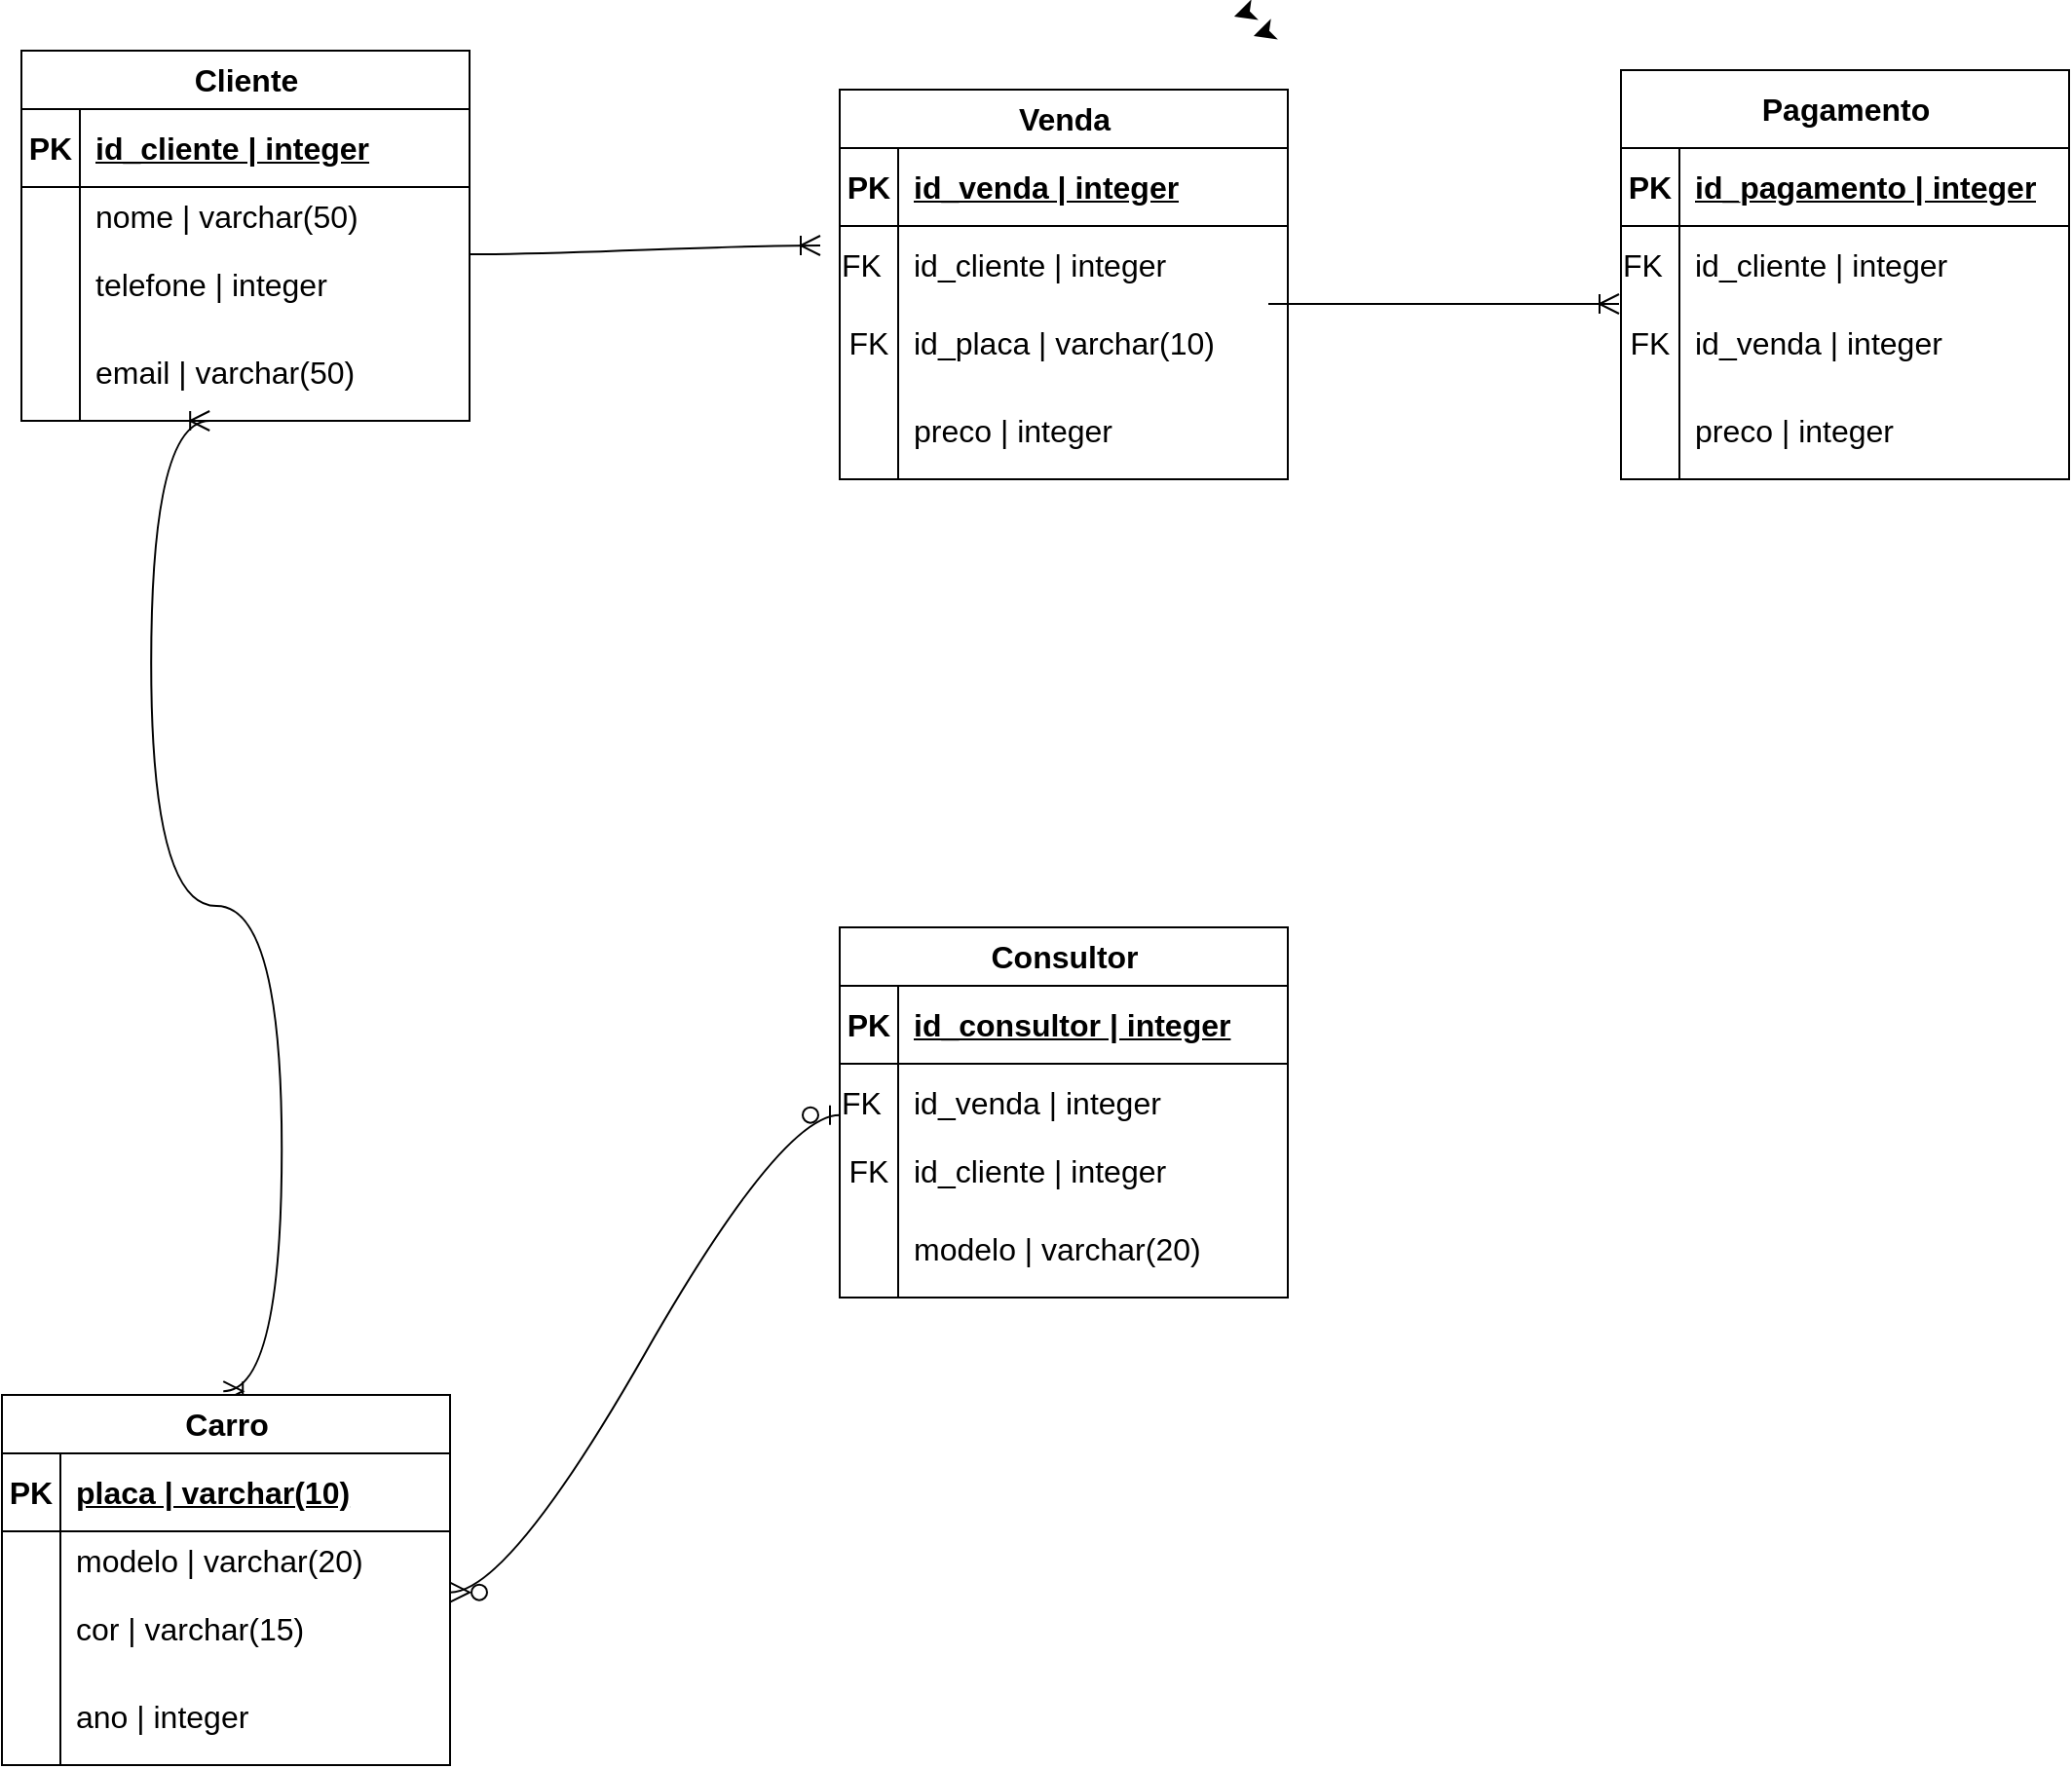 <mxfile version="21.7.5" type="github">
  <diagram name="Página-1" id="rRGmesiaLA6wSFW8W6pR">
    <mxGraphModel dx="4117" dy="1733" grid="1" gridSize="10" guides="1" tooltips="1" connect="1" arrows="1" fold="1" page="1" pageScale="1" pageWidth="827" pageHeight="1169" math="0" shadow="0">
      <root>
        <mxCell id="0" />
        <mxCell id="1" parent="0" />
        <mxCell id="6UgiBrf0VV0PQNcDh3VV-36" value="Cliente" style="shape=table;startSize=30;container=1;collapsible=1;childLayout=tableLayout;fixedRows=1;rowLines=0;fontStyle=1;align=center;resizeLast=1;html=1;fontSize=16;" vertex="1" parent="1">
          <mxGeometry x="-10" y="300" width="230" height="190" as="geometry" />
        </mxCell>
        <mxCell id="6UgiBrf0VV0PQNcDh3VV-37" value="" style="shape=tableRow;horizontal=0;startSize=0;swimlaneHead=0;swimlaneBody=0;fillColor=none;collapsible=0;dropTarget=0;points=[[0,0.5],[1,0.5]];portConstraint=eastwest;top=0;left=0;right=0;bottom=1;fontSize=16;" vertex="1" parent="6UgiBrf0VV0PQNcDh3VV-36">
          <mxGeometry y="30" width="230" height="40" as="geometry" />
        </mxCell>
        <mxCell id="6UgiBrf0VV0PQNcDh3VV-38" value="PK" style="shape=partialRectangle;connectable=0;fillColor=none;top=0;left=0;bottom=0;right=0;fontStyle=1;overflow=hidden;whiteSpace=wrap;html=1;fontSize=16;" vertex="1" parent="6UgiBrf0VV0PQNcDh3VV-37">
          <mxGeometry width="30" height="40" as="geometry">
            <mxRectangle width="30" height="40" as="alternateBounds" />
          </mxGeometry>
        </mxCell>
        <mxCell id="6UgiBrf0VV0PQNcDh3VV-39" value="id_cliente | integer" style="shape=partialRectangle;connectable=0;fillColor=none;top=0;left=0;bottom=0;right=0;align=left;spacingLeft=6;fontStyle=5;overflow=hidden;whiteSpace=wrap;html=1;fontSize=16;" vertex="1" parent="6UgiBrf0VV0PQNcDh3VV-37">
          <mxGeometry x="30" width="200" height="40" as="geometry">
            <mxRectangle width="200" height="40" as="alternateBounds" />
          </mxGeometry>
        </mxCell>
        <mxCell id="6UgiBrf0VV0PQNcDh3VV-40" value="" style="shape=tableRow;horizontal=0;startSize=0;swimlaneHead=0;swimlaneBody=0;fillColor=none;collapsible=0;dropTarget=0;points=[[0,0.5],[1,0.5]];portConstraint=eastwest;top=0;left=0;right=0;bottom=0;fontSize=16;" vertex="1" parent="6UgiBrf0VV0PQNcDh3VV-36">
          <mxGeometry y="70" width="230" height="30" as="geometry" />
        </mxCell>
        <mxCell id="6UgiBrf0VV0PQNcDh3VV-41" value="" style="shape=partialRectangle;connectable=0;fillColor=none;top=0;left=0;bottom=0;right=0;editable=1;overflow=hidden;whiteSpace=wrap;html=1;fontSize=16;" vertex="1" parent="6UgiBrf0VV0PQNcDh3VV-40">
          <mxGeometry width="30" height="30" as="geometry">
            <mxRectangle width="30" height="30" as="alternateBounds" />
          </mxGeometry>
        </mxCell>
        <mxCell id="6UgiBrf0VV0PQNcDh3VV-42" value="nome | varchar(50)" style="shape=partialRectangle;connectable=0;fillColor=none;top=0;left=0;bottom=0;right=0;align=left;spacingLeft=6;overflow=hidden;whiteSpace=wrap;html=1;fontSize=16;" vertex="1" parent="6UgiBrf0VV0PQNcDh3VV-40">
          <mxGeometry x="30" width="200" height="30" as="geometry">
            <mxRectangle width="200" height="30" as="alternateBounds" />
          </mxGeometry>
        </mxCell>
        <mxCell id="6UgiBrf0VV0PQNcDh3VV-43" value="" style="shape=tableRow;horizontal=0;startSize=0;swimlaneHead=0;swimlaneBody=0;fillColor=none;collapsible=0;dropTarget=0;points=[[0,0.5],[1,0.5]];portConstraint=eastwest;top=0;left=0;right=0;bottom=0;fontSize=16;" vertex="1" parent="6UgiBrf0VV0PQNcDh3VV-36">
          <mxGeometry y="100" width="230" height="40" as="geometry" />
        </mxCell>
        <mxCell id="6UgiBrf0VV0PQNcDh3VV-44" value="" style="shape=partialRectangle;connectable=0;fillColor=none;top=0;left=0;bottom=0;right=0;editable=1;overflow=hidden;whiteSpace=wrap;html=1;fontSize=16;" vertex="1" parent="6UgiBrf0VV0PQNcDh3VV-43">
          <mxGeometry width="30" height="40" as="geometry">
            <mxRectangle width="30" height="40" as="alternateBounds" />
          </mxGeometry>
        </mxCell>
        <mxCell id="6UgiBrf0VV0PQNcDh3VV-45" value="telefone | integer" style="shape=partialRectangle;connectable=0;fillColor=none;top=0;left=0;bottom=0;right=0;align=left;spacingLeft=6;overflow=hidden;whiteSpace=wrap;html=1;fontSize=16;" vertex="1" parent="6UgiBrf0VV0PQNcDh3VV-43">
          <mxGeometry x="30" width="200" height="40" as="geometry">
            <mxRectangle width="200" height="40" as="alternateBounds" />
          </mxGeometry>
        </mxCell>
        <mxCell id="6UgiBrf0VV0PQNcDh3VV-46" value="" style="shape=tableRow;horizontal=0;startSize=0;swimlaneHead=0;swimlaneBody=0;fillColor=none;collapsible=0;dropTarget=0;points=[[0,0.5],[1,0.5]];portConstraint=eastwest;top=0;left=0;right=0;bottom=0;fontSize=16;" vertex="1" parent="6UgiBrf0VV0PQNcDh3VV-36">
          <mxGeometry y="140" width="230" height="50" as="geometry" />
        </mxCell>
        <mxCell id="6UgiBrf0VV0PQNcDh3VV-47" value="" style="shape=partialRectangle;connectable=0;fillColor=none;top=0;left=0;bottom=0;right=0;editable=1;overflow=hidden;whiteSpace=wrap;html=1;fontSize=16;" vertex="1" parent="6UgiBrf0VV0PQNcDh3VV-46">
          <mxGeometry width="30" height="50" as="geometry">
            <mxRectangle width="30" height="50" as="alternateBounds" />
          </mxGeometry>
        </mxCell>
        <mxCell id="6UgiBrf0VV0PQNcDh3VV-48" value="email | varchar(50)" style="shape=partialRectangle;connectable=0;fillColor=none;top=0;left=0;bottom=0;right=0;align=left;spacingLeft=6;overflow=hidden;whiteSpace=wrap;html=1;fontSize=16;" vertex="1" parent="6UgiBrf0VV0PQNcDh3VV-46">
          <mxGeometry x="30" width="200" height="50" as="geometry">
            <mxRectangle width="200" height="50" as="alternateBounds" />
          </mxGeometry>
        </mxCell>
        <mxCell id="6UgiBrf0VV0PQNcDh3VV-51" style="edgeStyle=none;curved=1;rounded=0;orthogonalLoop=1;jettySize=auto;html=1;exitX=0.75;exitY=0;exitDx=0;exitDy=0;entryX=0.703;entryY=0.021;entryDx=0;entryDy=0;entryPerimeter=0;fontSize=12;startSize=8;endSize=8;" edge="1" parent="1">
          <mxGeometry relative="1" as="geometry">
            <mxPoint x="620.0" y="280" as="sourcePoint" />
            <mxPoint x="612.48" y="282.52" as="targetPoint" />
          </mxGeometry>
        </mxCell>
        <mxCell id="6UgiBrf0VV0PQNcDh3VV-53" value="" style="edgeStyle=entityRelationEdgeStyle;fontSize=12;html=1;endArrow=ERoneToMany;rounded=0;startSize=8;endSize=8;curved=1;exitX=1.001;exitY=0.114;exitDx=0;exitDy=0;exitPerimeter=0;" edge="1" parent="1" source="6UgiBrf0VV0PQNcDh3VV-43">
          <mxGeometry width="100" height="100" relative="1" as="geometry">
            <mxPoint x="340" y="685" as="sourcePoint" />
            <mxPoint x="400" y="400" as="targetPoint" />
          </mxGeometry>
        </mxCell>
        <mxCell id="6UgiBrf0VV0PQNcDh3VV-54" value="" style="edgeStyle=entityRelationEdgeStyle;fontSize=12;html=1;endArrow=ERoneToMany;rounded=0;startSize=8;endSize=8;curved=1;" edge="1" parent="1">
          <mxGeometry width="100" height="100" relative="1" as="geometry">
            <mxPoint x="630" y="430" as="sourcePoint" />
            <mxPoint x="810" y="430" as="targetPoint" />
            <Array as="points">
              <mxPoint x="680" y="460" />
              <mxPoint x="770" y="400" />
              <mxPoint x="780" y="370" />
              <mxPoint x="830" y="190" />
            </Array>
          </mxGeometry>
        </mxCell>
        <mxCell id="6UgiBrf0VV0PQNcDh3VV-55" value="Consultor" style="shape=table;startSize=30;container=1;collapsible=1;childLayout=tableLayout;fixedRows=1;rowLines=0;fontStyle=1;align=center;resizeLast=1;html=1;fontSize=16;" vertex="1" parent="1">
          <mxGeometry x="410" y="750" width="230" height="190" as="geometry" />
        </mxCell>
        <mxCell id="6UgiBrf0VV0PQNcDh3VV-56" value="" style="shape=tableRow;horizontal=0;startSize=0;swimlaneHead=0;swimlaneBody=0;fillColor=none;collapsible=0;dropTarget=0;points=[[0,0.5],[1,0.5]];portConstraint=eastwest;top=0;left=0;right=0;bottom=1;fontSize=16;" vertex="1" parent="6UgiBrf0VV0PQNcDh3VV-55">
          <mxGeometry y="30" width="230" height="40" as="geometry" />
        </mxCell>
        <mxCell id="6UgiBrf0VV0PQNcDh3VV-57" value="PK" style="shape=partialRectangle;connectable=0;fillColor=none;top=0;left=0;bottom=0;right=0;fontStyle=1;overflow=hidden;whiteSpace=wrap;html=1;fontSize=16;" vertex="1" parent="6UgiBrf0VV0PQNcDh3VV-56">
          <mxGeometry width="30" height="40" as="geometry">
            <mxRectangle width="30" height="40" as="alternateBounds" />
          </mxGeometry>
        </mxCell>
        <mxCell id="6UgiBrf0VV0PQNcDh3VV-58" value="id_consultor | integer" style="shape=partialRectangle;connectable=0;fillColor=none;top=0;left=0;bottom=0;right=0;align=left;spacingLeft=6;fontStyle=5;overflow=hidden;whiteSpace=wrap;html=1;fontSize=16;" vertex="1" parent="6UgiBrf0VV0PQNcDh3VV-56">
          <mxGeometry x="30" width="200" height="40" as="geometry">
            <mxRectangle width="200" height="40" as="alternateBounds" />
          </mxGeometry>
        </mxCell>
        <mxCell id="6UgiBrf0VV0PQNcDh3VV-59" value="" style="shape=tableRow;horizontal=0;startSize=0;swimlaneHead=0;swimlaneBody=0;fillColor=none;collapsible=0;dropTarget=0;points=[[0,0.5],[1,0.5]];portConstraint=eastwest;top=0;left=0;right=0;bottom=0;fontSize=16;" vertex="1" parent="6UgiBrf0VV0PQNcDh3VV-55">
          <mxGeometry y="70" width="230" height="40" as="geometry" />
        </mxCell>
        <mxCell id="6UgiBrf0VV0PQNcDh3VV-60" value="FK&lt;span style=&quot;white-space: pre;&quot;&gt;&#x9;&lt;/span&gt;&lt;br&gt;" style="shape=partialRectangle;connectable=0;fillColor=none;top=0;left=0;bottom=0;right=0;editable=1;overflow=hidden;whiteSpace=wrap;html=1;fontSize=16;" vertex="1" parent="6UgiBrf0VV0PQNcDh3VV-59">
          <mxGeometry width="30" height="40" as="geometry">
            <mxRectangle width="30" height="40" as="alternateBounds" />
          </mxGeometry>
        </mxCell>
        <mxCell id="6UgiBrf0VV0PQNcDh3VV-61" value="id_venda | integer" style="shape=partialRectangle;connectable=0;fillColor=none;top=0;left=0;bottom=0;right=0;align=left;spacingLeft=6;overflow=hidden;whiteSpace=wrap;html=1;fontSize=16;" vertex="1" parent="6UgiBrf0VV0PQNcDh3VV-59">
          <mxGeometry x="30" width="200" height="40" as="geometry">
            <mxRectangle width="200" height="40" as="alternateBounds" />
          </mxGeometry>
        </mxCell>
        <mxCell id="6UgiBrf0VV0PQNcDh3VV-62" value="" style="shape=tableRow;horizontal=0;startSize=0;swimlaneHead=0;swimlaneBody=0;fillColor=none;collapsible=0;dropTarget=0;points=[[0,0.5],[1,0.5]];portConstraint=eastwest;top=0;left=0;right=0;bottom=0;fontSize=16;" vertex="1" parent="6UgiBrf0VV0PQNcDh3VV-55">
          <mxGeometry y="110" width="230" height="30" as="geometry" />
        </mxCell>
        <mxCell id="6UgiBrf0VV0PQNcDh3VV-63" value="FK" style="shape=partialRectangle;connectable=0;fillColor=none;top=0;left=0;bottom=0;right=0;editable=1;overflow=hidden;whiteSpace=wrap;html=1;fontSize=16;" vertex="1" parent="6UgiBrf0VV0PQNcDh3VV-62">
          <mxGeometry width="30" height="30" as="geometry">
            <mxRectangle width="30" height="30" as="alternateBounds" />
          </mxGeometry>
        </mxCell>
        <mxCell id="6UgiBrf0VV0PQNcDh3VV-64" value="id_cliente | integer" style="shape=partialRectangle;connectable=0;fillColor=none;top=0;left=0;bottom=0;right=0;align=left;spacingLeft=6;overflow=hidden;whiteSpace=wrap;html=1;fontSize=16;" vertex="1" parent="6UgiBrf0VV0PQNcDh3VV-62">
          <mxGeometry x="30" width="200" height="30" as="geometry">
            <mxRectangle width="200" height="30" as="alternateBounds" />
          </mxGeometry>
        </mxCell>
        <mxCell id="6UgiBrf0VV0PQNcDh3VV-65" value="" style="shape=tableRow;horizontal=0;startSize=0;swimlaneHead=0;swimlaneBody=0;fillColor=none;collapsible=0;dropTarget=0;points=[[0,0.5],[1,0.5]];portConstraint=eastwest;top=0;left=0;right=0;bottom=0;fontSize=16;" vertex="1" parent="6UgiBrf0VV0PQNcDh3VV-55">
          <mxGeometry y="140" width="230" height="50" as="geometry" />
        </mxCell>
        <mxCell id="6UgiBrf0VV0PQNcDh3VV-66" value="" style="shape=partialRectangle;connectable=0;fillColor=none;top=0;left=0;bottom=0;right=0;editable=1;overflow=hidden;whiteSpace=wrap;html=1;fontSize=16;" vertex="1" parent="6UgiBrf0VV0PQNcDh3VV-65">
          <mxGeometry width="30" height="50" as="geometry">
            <mxRectangle width="30" height="50" as="alternateBounds" />
          </mxGeometry>
        </mxCell>
        <mxCell id="6UgiBrf0VV0PQNcDh3VV-67" value="modelo | varchar(20)" style="shape=partialRectangle;connectable=0;fillColor=none;top=0;left=0;bottom=0;right=0;align=left;spacingLeft=6;overflow=hidden;whiteSpace=wrap;html=1;fontSize=16;" vertex="1" parent="6UgiBrf0VV0PQNcDh3VV-65">
          <mxGeometry x="30" width="200" height="50" as="geometry">
            <mxRectangle width="200" height="50" as="alternateBounds" />
          </mxGeometry>
        </mxCell>
        <mxCell id="6UgiBrf0VV0PQNcDh3VV-69" style="edgeStyle=none;curved=1;rounded=0;orthogonalLoop=1;jettySize=auto;html=1;exitX=0.75;exitY=0;exitDx=0;exitDy=0;entryX=0.703;entryY=0.021;entryDx=0;entryDy=0;entryPerimeter=0;fontSize=12;startSize=8;endSize=8;" edge="1" parent="1">
          <mxGeometry relative="1" as="geometry">
            <mxPoint x="630.0" y="290" as="sourcePoint" />
            <mxPoint x="622.48" y="292.52" as="targetPoint" />
          </mxGeometry>
        </mxCell>
        <mxCell id="6UgiBrf0VV0PQNcDh3VV-70" value="Pagamento" style="shape=table;startSize=40;container=1;collapsible=1;childLayout=tableLayout;fixedRows=1;rowLines=0;fontStyle=1;align=center;resizeLast=1;html=1;fontSize=16;" vertex="1" parent="1">
          <mxGeometry x="811" y="310" width="230" height="210" as="geometry" />
        </mxCell>
        <mxCell id="6UgiBrf0VV0PQNcDh3VV-71" value="" style="shape=tableRow;horizontal=0;startSize=0;swimlaneHead=0;swimlaneBody=0;fillColor=none;collapsible=0;dropTarget=0;points=[[0,0.5],[1,0.5]];portConstraint=eastwest;top=0;left=0;right=0;bottom=1;fontSize=16;" vertex="1" parent="6UgiBrf0VV0PQNcDh3VV-70">
          <mxGeometry y="40" width="230" height="40" as="geometry" />
        </mxCell>
        <mxCell id="6UgiBrf0VV0PQNcDh3VV-72" value="PK" style="shape=partialRectangle;connectable=0;fillColor=none;top=0;left=0;bottom=0;right=0;fontStyle=1;overflow=hidden;whiteSpace=wrap;html=1;fontSize=16;" vertex="1" parent="6UgiBrf0VV0PQNcDh3VV-71">
          <mxGeometry width="30" height="40" as="geometry">
            <mxRectangle width="30" height="40" as="alternateBounds" />
          </mxGeometry>
        </mxCell>
        <mxCell id="6UgiBrf0VV0PQNcDh3VV-73" value="id_pagamento | integer" style="shape=partialRectangle;connectable=0;fillColor=none;top=0;left=0;bottom=0;right=0;align=left;spacingLeft=6;fontStyle=5;overflow=hidden;whiteSpace=wrap;html=1;fontSize=16;" vertex="1" parent="6UgiBrf0VV0PQNcDh3VV-71">
          <mxGeometry x="30" width="200" height="40" as="geometry">
            <mxRectangle width="200" height="40" as="alternateBounds" />
          </mxGeometry>
        </mxCell>
        <mxCell id="6UgiBrf0VV0PQNcDh3VV-74" value="" style="shape=tableRow;horizontal=0;startSize=0;swimlaneHead=0;swimlaneBody=0;fillColor=none;collapsible=0;dropTarget=0;points=[[0,0.5],[1,0.5]];portConstraint=eastwest;top=0;left=0;right=0;bottom=0;fontSize=16;" vertex="1" parent="6UgiBrf0VV0PQNcDh3VV-70">
          <mxGeometry y="80" width="230" height="40" as="geometry" />
        </mxCell>
        <mxCell id="6UgiBrf0VV0PQNcDh3VV-75" value="FK&lt;span style=&quot;white-space: pre;&quot;&gt;&#x9;&lt;/span&gt;&lt;br&gt;" style="shape=partialRectangle;connectable=0;fillColor=none;top=0;left=0;bottom=0;right=0;editable=1;overflow=hidden;whiteSpace=wrap;html=1;fontSize=16;" vertex="1" parent="6UgiBrf0VV0PQNcDh3VV-74">
          <mxGeometry width="30" height="40" as="geometry">
            <mxRectangle width="30" height="40" as="alternateBounds" />
          </mxGeometry>
        </mxCell>
        <mxCell id="6UgiBrf0VV0PQNcDh3VV-76" value="id_cliente | integer" style="shape=partialRectangle;connectable=0;fillColor=none;top=0;left=0;bottom=0;right=0;align=left;spacingLeft=6;overflow=hidden;whiteSpace=wrap;html=1;fontSize=16;" vertex="1" parent="6UgiBrf0VV0PQNcDh3VV-74">
          <mxGeometry x="30" width="200" height="40" as="geometry">
            <mxRectangle width="200" height="40" as="alternateBounds" />
          </mxGeometry>
        </mxCell>
        <mxCell id="6UgiBrf0VV0PQNcDh3VV-77" value="" style="shape=tableRow;horizontal=0;startSize=0;swimlaneHead=0;swimlaneBody=0;fillColor=none;collapsible=0;dropTarget=0;points=[[0,0.5],[1,0.5]];portConstraint=eastwest;top=0;left=0;right=0;bottom=0;fontSize=16;" vertex="1" parent="6UgiBrf0VV0PQNcDh3VV-70">
          <mxGeometry y="120" width="230" height="40" as="geometry" />
        </mxCell>
        <mxCell id="6UgiBrf0VV0PQNcDh3VV-78" value="FK" style="shape=partialRectangle;connectable=0;fillColor=none;top=0;left=0;bottom=0;right=0;editable=1;overflow=hidden;whiteSpace=wrap;html=1;fontSize=16;" vertex="1" parent="6UgiBrf0VV0PQNcDh3VV-77">
          <mxGeometry width="30" height="40" as="geometry">
            <mxRectangle width="30" height="40" as="alternateBounds" />
          </mxGeometry>
        </mxCell>
        <mxCell id="6UgiBrf0VV0PQNcDh3VV-79" value="id_venda | integer" style="shape=partialRectangle;connectable=0;fillColor=none;top=0;left=0;bottom=0;right=0;align=left;spacingLeft=6;overflow=hidden;whiteSpace=wrap;html=1;fontSize=16;" vertex="1" parent="6UgiBrf0VV0PQNcDh3VV-77">
          <mxGeometry x="30" width="200" height="40" as="geometry">
            <mxRectangle width="200" height="40" as="alternateBounds" />
          </mxGeometry>
        </mxCell>
        <mxCell id="6UgiBrf0VV0PQNcDh3VV-80" value="" style="shape=tableRow;horizontal=0;startSize=0;swimlaneHead=0;swimlaneBody=0;fillColor=none;collapsible=0;dropTarget=0;points=[[0,0.5],[1,0.5]];portConstraint=eastwest;top=0;left=0;right=0;bottom=0;fontSize=16;" vertex="1" parent="6UgiBrf0VV0PQNcDh3VV-70">
          <mxGeometry y="160" width="230" height="50" as="geometry" />
        </mxCell>
        <mxCell id="6UgiBrf0VV0PQNcDh3VV-81" value="" style="shape=partialRectangle;connectable=0;fillColor=none;top=0;left=0;bottom=0;right=0;editable=1;overflow=hidden;whiteSpace=wrap;html=1;fontSize=16;" vertex="1" parent="6UgiBrf0VV0PQNcDh3VV-80">
          <mxGeometry width="30" height="50" as="geometry">
            <mxRectangle width="30" height="50" as="alternateBounds" />
          </mxGeometry>
        </mxCell>
        <mxCell id="6UgiBrf0VV0PQNcDh3VV-82" value="preco | integer" style="shape=partialRectangle;connectable=0;fillColor=none;top=0;left=0;bottom=0;right=0;align=left;spacingLeft=6;overflow=hidden;whiteSpace=wrap;html=1;fontSize=16;" vertex="1" parent="6UgiBrf0VV0PQNcDh3VV-80">
          <mxGeometry x="30" width="200" height="50" as="geometry">
            <mxRectangle width="200" height="50" as="alternateBounds" />
          </mxGeometry>
        </mxCell>
        <mxCell id="6UgiBrf0VV0PQNcDh3VV-85" value="" style="edgeStyle=entityRelationEdgeStyle;fontSize=12;html=1;endArrow=ERoneToMany;startArrow=ERoneToMany;rounded=0;startSize=8;endSize=8;curved=1;entryX=0.42;entryY=1.208;entryDx=0;entryDy=0;entryPerimeter=0;exitX=0.494;exitY=-0.01;exitDx=0;exitDy=0;exitPerimeter=0;" edge="1" parent="1" source="6UgiBrf0VV0PQNcDh3VV-98">
          <mxGeometry width="100" height="100" relative="1" as="geometry">
            <mxPoint x="90" y="970" as="sourcePoint" />
            <mxPoint x="86.6" y="490.0" as="targetPoint" />
            <Array as="points">
              <mxPoint x="210" y="960" />
              <mxPoint x="100" y="990" />
              <mxPoint x="210.8" y="700.9" />
              <mxPoint x="170.8" y="590.9" />
              <mxPoint x="171" y="593.62" />
              <mxPoint x="164.65" y="597.95" />
              <mxPoint x="170.8" y="620.9" />
              <mxPoint x="170.8" y="610.9" />
            </Array>
          </mxGeometry>
        </mxCell>
        <mxCell id="6UgiBrf0VV0PQNcDh3VV-98" value="Carro" style="shape=table;startSize=30;container=1;collapsible=1;childLayout=tableLayout;fixedRows=1;rowLines=0;fontStyle=1;align=center;resizeLast=1;html=1;fontSize=16;" vertex="1" parent="1">
          <mxGeometry x="-20" y="990" width="230" height="190" as="geometry" />
        </mxCell>
        <mxCell id="6UgiBrf0VV0PQNcDh3VV-99" value="" style="shape=tableRow;horizontal=0;startSize=0;swimlaneHead=0;swimlaneBody=0;fillColor=none;collapsible=0;dropTarget=0;points=[[0,0.5],[1,0.5]];portConstraint=eastwest;top=0;left=0;right=0;bottom=1;fontSize=16;" vertex="1" parent="6UgiBrf0VV0PQNcDh3VV-98">
          <mxGeometry y="30" width="230" height="40" as="geometry" />
        </mxCell>
        <mxCell id="6UgiBrf0VV0PQNcDh3VV-100" value="PK" style="shape=partialRectangle;connectable=0;fillColor=none;top=0;left=0;bottom=0;right=0;fontStyle=1;overflow=hidden;whiteSpace=wrap;html=1;fontSize=16;" vertex="1" parent="6UgiBrf0VV0PQNcDh3VV-99">
          <mxGeometry width="30" height="40" as="geometry">
            <mxRectangle width="30" height="40" as="alternateBounds" />
          </mxGeometry>
        </mxCell>
        <mxCell id="6UgiBrf0VV0PQNcDh3VV-101" value="placa | varchar(10)" style="shape=partialRectangle;connectable=0;fillColor=none;top=0;left=0;bottom=0;right=0;align=left;spacingLeft=6;fontStyle=5;overflow=hidden;whiteSpace=wrap;html=1;fontSize=16;" vertex="1" parent="6UgiBrf0VV0PQNcDh3VV-99">
          <mxGeometry x="30" width="200" height="40" as="geometry">
            <mxRectangle width="200" height="40" as="alternateBounds" />
          </mxGeometry>
        </mxCell>
        <mxCell id="6UgiBrf0VV0PQNcDh3VV-102" value="" style="shape=tableRow;horizontal=0;startSize=0;swimlaneHead=0;swimlaneBody=0;fillColor=none;collapsible=0;dropTarget=0;points=[[0,0.5],[1,0.5]];portConstraint=eastwest;top=0;left=0;right=0;bottom=0;fontSize=16;" vertex="1" parent="6UgiBrf0VV0PQNcDh3VV-98">
          <mxGeometry y="70" width="230" height="30" as="geometry" />
        </mxCell>
        <mxCell id="6UgiBrf0VV0PQNcDh3VV-103" value="" style="shape=partialRectangle;connectable=0;fillColor=none;top=0;left=0;bottom=0;right=0;editable=1;overflow=hidden;whiteSpace=wrap;html=1;fontSize=16;" vertex="1" parent="6UgiBrf0VV0PQNcDh3VV-102">
          <mxGeometry width="30" height="30" as="geometry">
            <mxRectangle width="30" height="30" as="alternateBounds" />
          </mxGeometry>
        </mxCell>
        <mxCell id="6UgiBrf0VV0PQNcDh3VV-104" value="modelo | varchar(20)" style="shape=partialRectangle;connectable=0;fillColor=none;top=0;left=0;bottom=0;right=0;align=left;spacingLeft=6;overflow=hidden;whiteSpace=wrap;html=1;fontSize=16;" vertex="1" parent="6UgiBrf0VV0PQNcDh3VV-102">
          <mxGeometry x="30" width="200" height="30" as="geometry">
            <mxRectangle width="200" height="30" as="alternateBounds" />
          </mxGeometry>
        </mxCell>
        <mxCell id="6UgiBrf0VV0PQNcDh3VV-105" value="" style="shape=tableRow;horizontal=0;startSize=0;swimlaneHead=0;swimlaneBody=0;fillColor=none;collapsible=0;dropTarget=0;points=[[0,0.5],[1,0.5]];portConstraint=eastwest;top=0;left=0;right=0;bottom=0;fontSize=16;" vertex="1" parent="6UgiBrf0VV0PQNcDh3VV-98">
          <mxGeometry y="100" width="230" height="40" as="geometry" />
        </mxCell>
        <mxCell id="6UgiBrf0VV0PQNcDh3VV-106" value="" style="shape=partialRectangle;connectable=0;fillColor=none;top=0;left=0;bottom=0;right=0;editable=1;overflow=hidden;whiteSpace=wrap;html=1;fontSize=16;" vertex="1" parent="6UgiBrf0VV0PQNcDh3VV-105">
          <mxGeometry width="30" height="40" as="geometry">
            <mxRectangle width="30" height="40" as="alternateBounds" />
          </mxGeometry>
        </mxCell>
        <mxCell id="6UgiBrf0VV0PQNcDh3VV-107" value="cor | varchar(15)" style="shape=partialRectangle;connectable=0;fillColor=none;top=0;left=0;bottom=0;right=0;align=left;spacingLeft=6;overflow=hidden;whiteSpace=wrap;html=1;fontSize=16;" vertex="1" parent="6UgiBrf0VV0PQNcDh3VV-105">
          <mxGeometry x="30" width="200" height="40" as="geometry">
            <mxRectangle width="200" height="40" as="alternateBounds" />
          </mxGeometry>
        </mxCell>
        <mxCell id="6UgiBrf0VV0PQNcDh3VV-108" value="" style="shape=tableRow;horizontal=0;startSize=0;swimlaneHead=0;swimlaneBody=0;fillColor=none;collapsible=0;dropTarget=0;points=[[0,0.5],[1,0.5]];portConstraint=eastwest;top=0;left=0;right=0;bottom=0;fontSize=16;" vertex="1" parent="6UgiBrf0VV0PQNcDh3VV-98">
          <mxGeometry y="140" width="230" height="50" as="geometry" />
        </mxCell>
        <mxCell id="6UgiBrf0VV0PQNcDh3VV-109" value="" style="shape=partialRectangle;connectable=0;fillColor=none;top=0;left=0;bottom=0;right=0;editable=1;overflow=hidden;whiteSpace=wrap;html=1;fontSize=16;" vertex="1" parent="6UgiBrf0VV0PQNcDh3VV-108">
          <mxGeometry width="30" height="50" as="geometry">
            <mxRectangle width="30" height="50" as="alternateBounds" />
          </mxGeometry>
        </mxCell>
        <mxCell id="6UgiBrf0VV0PQNcDh3VV-110" value="ano | integer" style="shape=partialRectangle;connectable=0;fillColor=none;top=0;left=0;bottom=0;right=0;align=left;spacingLeft=6;overflow=hidden;whiteSpace=wrap;html=1;fontSize=16;" vertex="1" parent="6UgiBrf0VV0PQNcDh3VV-108">
          <mxGeometry x="30" width="200" height="50" as="geometry">
            <mxRectangle width="200" height="50" as="alternateBounds" />
          </mxGeometry>
        </mxCell>
        <mxCell id="6UgiBrf0VV0PQNcDh3VV-112" value="Venda" style="shape=table;startSize=30;container=1;collapsible=1;childLayout=tableLayout;fixedRows=1;rowLines=0;fontStyle=1;align=center;resizeLast=1;html=1;fontSize=16;" vertex="1" parent="1">
          <mxGeometry x="410" y="320" width="230" height="200" as="geometry" />
        </mxCell>
        <mxCell id="6UgiBrf0VV0PQNcDh3VV-113" value="" style="shape=tableRow;horizontal=0;startSize=0;swimlaneHead=0;swimlaneBody=0;fillColor=none;collapsible=0;dropTarget=0;points=[[0,0.5],[1,0.5]];portConstraint=eastwest;top=0;left=0;right=0;bottom=1;fontSize=16;" vertex="1" parent="6UgiBrf0VV0PQNcDh3VV-112">
          <mxGeometry y="30" width="230" height="40" as="geometry" />
        </mxCell>
        <mxCell id="6UgiBrf0VV0PQNcDh3VV-114" value="PK" style="shape=partialRectangle;connectable=0;fillColor=none;top=0;left=0;bottom=0;right=0;fontStyle=1;overflow=hidden;whiteSpace=wrap;html=1;fontSize=16;" vertex="1" parent="6UgiBrf0VV0PQNcDh3VV-113">
          <mxGeometry width="30" height="40" as="geometry">
            <mxRectangle width="30" height="40" as="alternateBounds" />
          </mxGeometry>
        </mxCell>
        <mxCell id="6UgiBrf0VV0PQNcDh3VV-115" value="id_venda | integer" style="shape=partialRectangle;connectable=0;fillColor=none;top=0;left=0;bottom=0;right=0;align=left;spacingLeft=6;fontStyle=5;overflow=hidden;whiteSpace=wrap;html=1;fontSize=16;" vertex="1" parent="6UgiBrf0VV0PQNcDh3VV-113">
          <mxGeometry x="30" width="200" height="40" as="geometry">
            <mxRectangle width="200" height="40" as="alternateBounds" />
          </mxGeometry>
        </mxCell>
        <mxCell id="6UgiBrf0VV0PQNcDh3VV-116" value="" style="shape=tableRow;horizontal=0;startSize=0;swimlaneHead=0;swimlaneBody=0;fillColor=none;collapsible=0;dropTarget=0;points=[[0,0.5],[1,0.5]];portConstraint=eastwest;top=0;left=0;right=0;bottom=0;fontSize=16;" vertex="1" parent="6UgiBrf0VV0PQNcDh3VV-112">
          <mxGeometry y="70" width="230" height="40" as="geometry" />
        </mxCell>
        <mxCell id="6UgiBrf0VV0PQNcDh3VV-117" value="FK&lt;span style=&quot;white-space: pre;&quot;&gt;&#x9;&lt;/span&gt;&lt;br&gt;" style="shape=partialRectangle;connectable=0;fillColor=none;top=0;left=0;bottom=0;right=0;editable=1;overflow=hidden;whiteSpace=wrap;html=1;fontSize=16;" vertex="1" parent="6UgiBrf0VV0PQNcDh3VV-116">
          <mxGeometry width="30" height="40" as="geometry">
            <mxRectangle width="30" height="40" as="alternateBounds" />
          </mxGeometry>
        </mxCell>
        <mxCell id="6UgiBrf0VV0PQNcDh3VV-118" value="id_cliente | integer" style="shape=partialRectangle;connectable=0;fillColor=none;top=0;left=0;bottom=0;right=0;align=left;spacingLeft=6;overflow=hidden;whiteSpace=wrap;html=1;fontSize=16;" vertex="1" parent="6UgiBrf0VV0PQNcDh3VV-116">
          <mxGeometry x="30" width="200" height="40" as="geometry">
            <mxRectangle width="200" height="40" as="alternateBounds" />
          </mxGeometry>
        </mxCell>
        <mxCell id="6UgiBrf0VV0PQNcDh3VV-119" value="" style="shape=tableRow;horizontal=0;startSize=0;swimlaneHead=0;swimlaneBody=0;fillColor=none;collapsible=0;dropTarget=0;points=[[0,0.5],[1,0.5]];portConstraint=eastwest;top=0;left=0;right=0;bottom=0;fontSize=16;" vertex="1" parent="6UgiBrf0VV0PQNcDh3VV-112">
          <mxGeometry y="110" width="230" height="40" as="geometry" />
        </mxCell>
        <mxCell id="6UgiBrf0VV0PQNcDh3VV-120" value="FK" style="shape=partialRectangle;connectable=0;fillColor=none;top=0;left=0;bottom=0;right=0;editable=1;overflow=hidden;whiteSpace=wrap;html=1;fontSize=16;" vertex="1" parent="6UgiBrf0VV0PQNcDh3VV-119">
          <mxGeometry width="30" height="40" as="geometry">
            <mxRectangle width="30" height="40" as="alternateBounds" />
          </mxGeometry>
        </mxCell>
        <mxCell id="6UgiBrf0VV0PQNcDh3VV-121" value="id_placa | varchar(10)" style="shape=partialRectangle;connectable=0;fillColor=none;top=0;left=0;bottom=0;right=0;align=left;spacingLeft=6;overflow=hidden;whiteSpace=wrap;html=1;fontSize=16;" vertex="1" parent="6UgiBrf0VV0PQNcDh3VV-119">
          <mxGeometry x="30" width="200" height="40" as="geometry">
            <mxRectangle width="200" height="40" as="alternateBounds" />
          </mxGeometry>
        </mxCell>
        <mxCell id="6UgiBrf0VV0PQNcDh3VV-122" value="" style="shape=tableRow;horizontal=0;startSize=0;swimlaneHead=0;swimlaneBody=0;fillColor=none;collapsible=0;dropTarget=0;points=[[0,0.5],[1,0.5]];portConstraint=eastwest;top=0;left=0;right=0;bottom=0;fontSize=16;" vertex="1" parent="6UgiBrf0VV0PQNcDh3VV-112">
          <mxGeometry y="150" width="230" height="50" as="geometry" />
        </mxCell>
        <mxCell id="6UgiBrf0VV0PQNcDh3VV-123" value="" style="shape=partialRectangle;connectable=0;fillColor=none;top=0;left=0;bottom=0;right=0;editable=1;overflow=hidden;whiteSpace=wrap;html=1;fontSize=16;" vertex="1" parent="6UgiBrf0VV0PQNcDh3VV-122">
          <mxGeometry width="30" height="50" as="geometry">
            <mxRectangle width="30" height="50" as="alternateBounds" />
          </mxGeometry>
        </mxCell>
        <mxCell id="6UgiBrf0VV0PQNcDh3VV-124" value="preco | integer" style="shape=partialRectangle;connectable=0;fillColor=none;top=0;left=0;bottom=0;right=0;align=left;spacingLeft=6;overflow=hidden;whiteSpace=wrap;html=1;fontSize=16;" vertex="1" parent="6UgiBrf0VV0PQNcDh3VV-122">
          <mxGeometry x="30" width="200" height="50" as="geometry">
            <mxRectangle width="200" height="50" as="alternateBounds" />
          </mxGeometry>
        </mxCell>
        <mxCell id="6UgiBrf0VV0PQNcDh3VV-127" value="" style="edgeStyle=entityRelationEdgeStyle;fontSize=12;html=1;endArrow=ERzeroToMany;startArrow=ERzeroToOne;rounded=0;startSize=8;endSize=8;curved=1;entryX=1;entryY=0.033;entryDx=0;entryDy=0;entryPerimeter=0;exitX=0;exitY=0.658;exitDx=0;exitDy=0;exitPerimeter=0;" edge="1" parent="1" source="6UgiBrf0VV0PQNcDh3VV-59" target="6UgiBrf0VV0PQNcDh3VV-105">
          <mxGeometry width="100" height="100" relative="1" as="geometry">
            <mxPoint x="350" y="800" as="sourcePoint" />
            <mxPoint x="370" y="600" as="targetPoint" />
            <Array as="points">
              <mxPoint x="410" y="851" />
            </Array>
          </mxGeometry>
        </mxCell>
      </root>
    </mxGraphModel>
  </diagram>
</mxfile>

